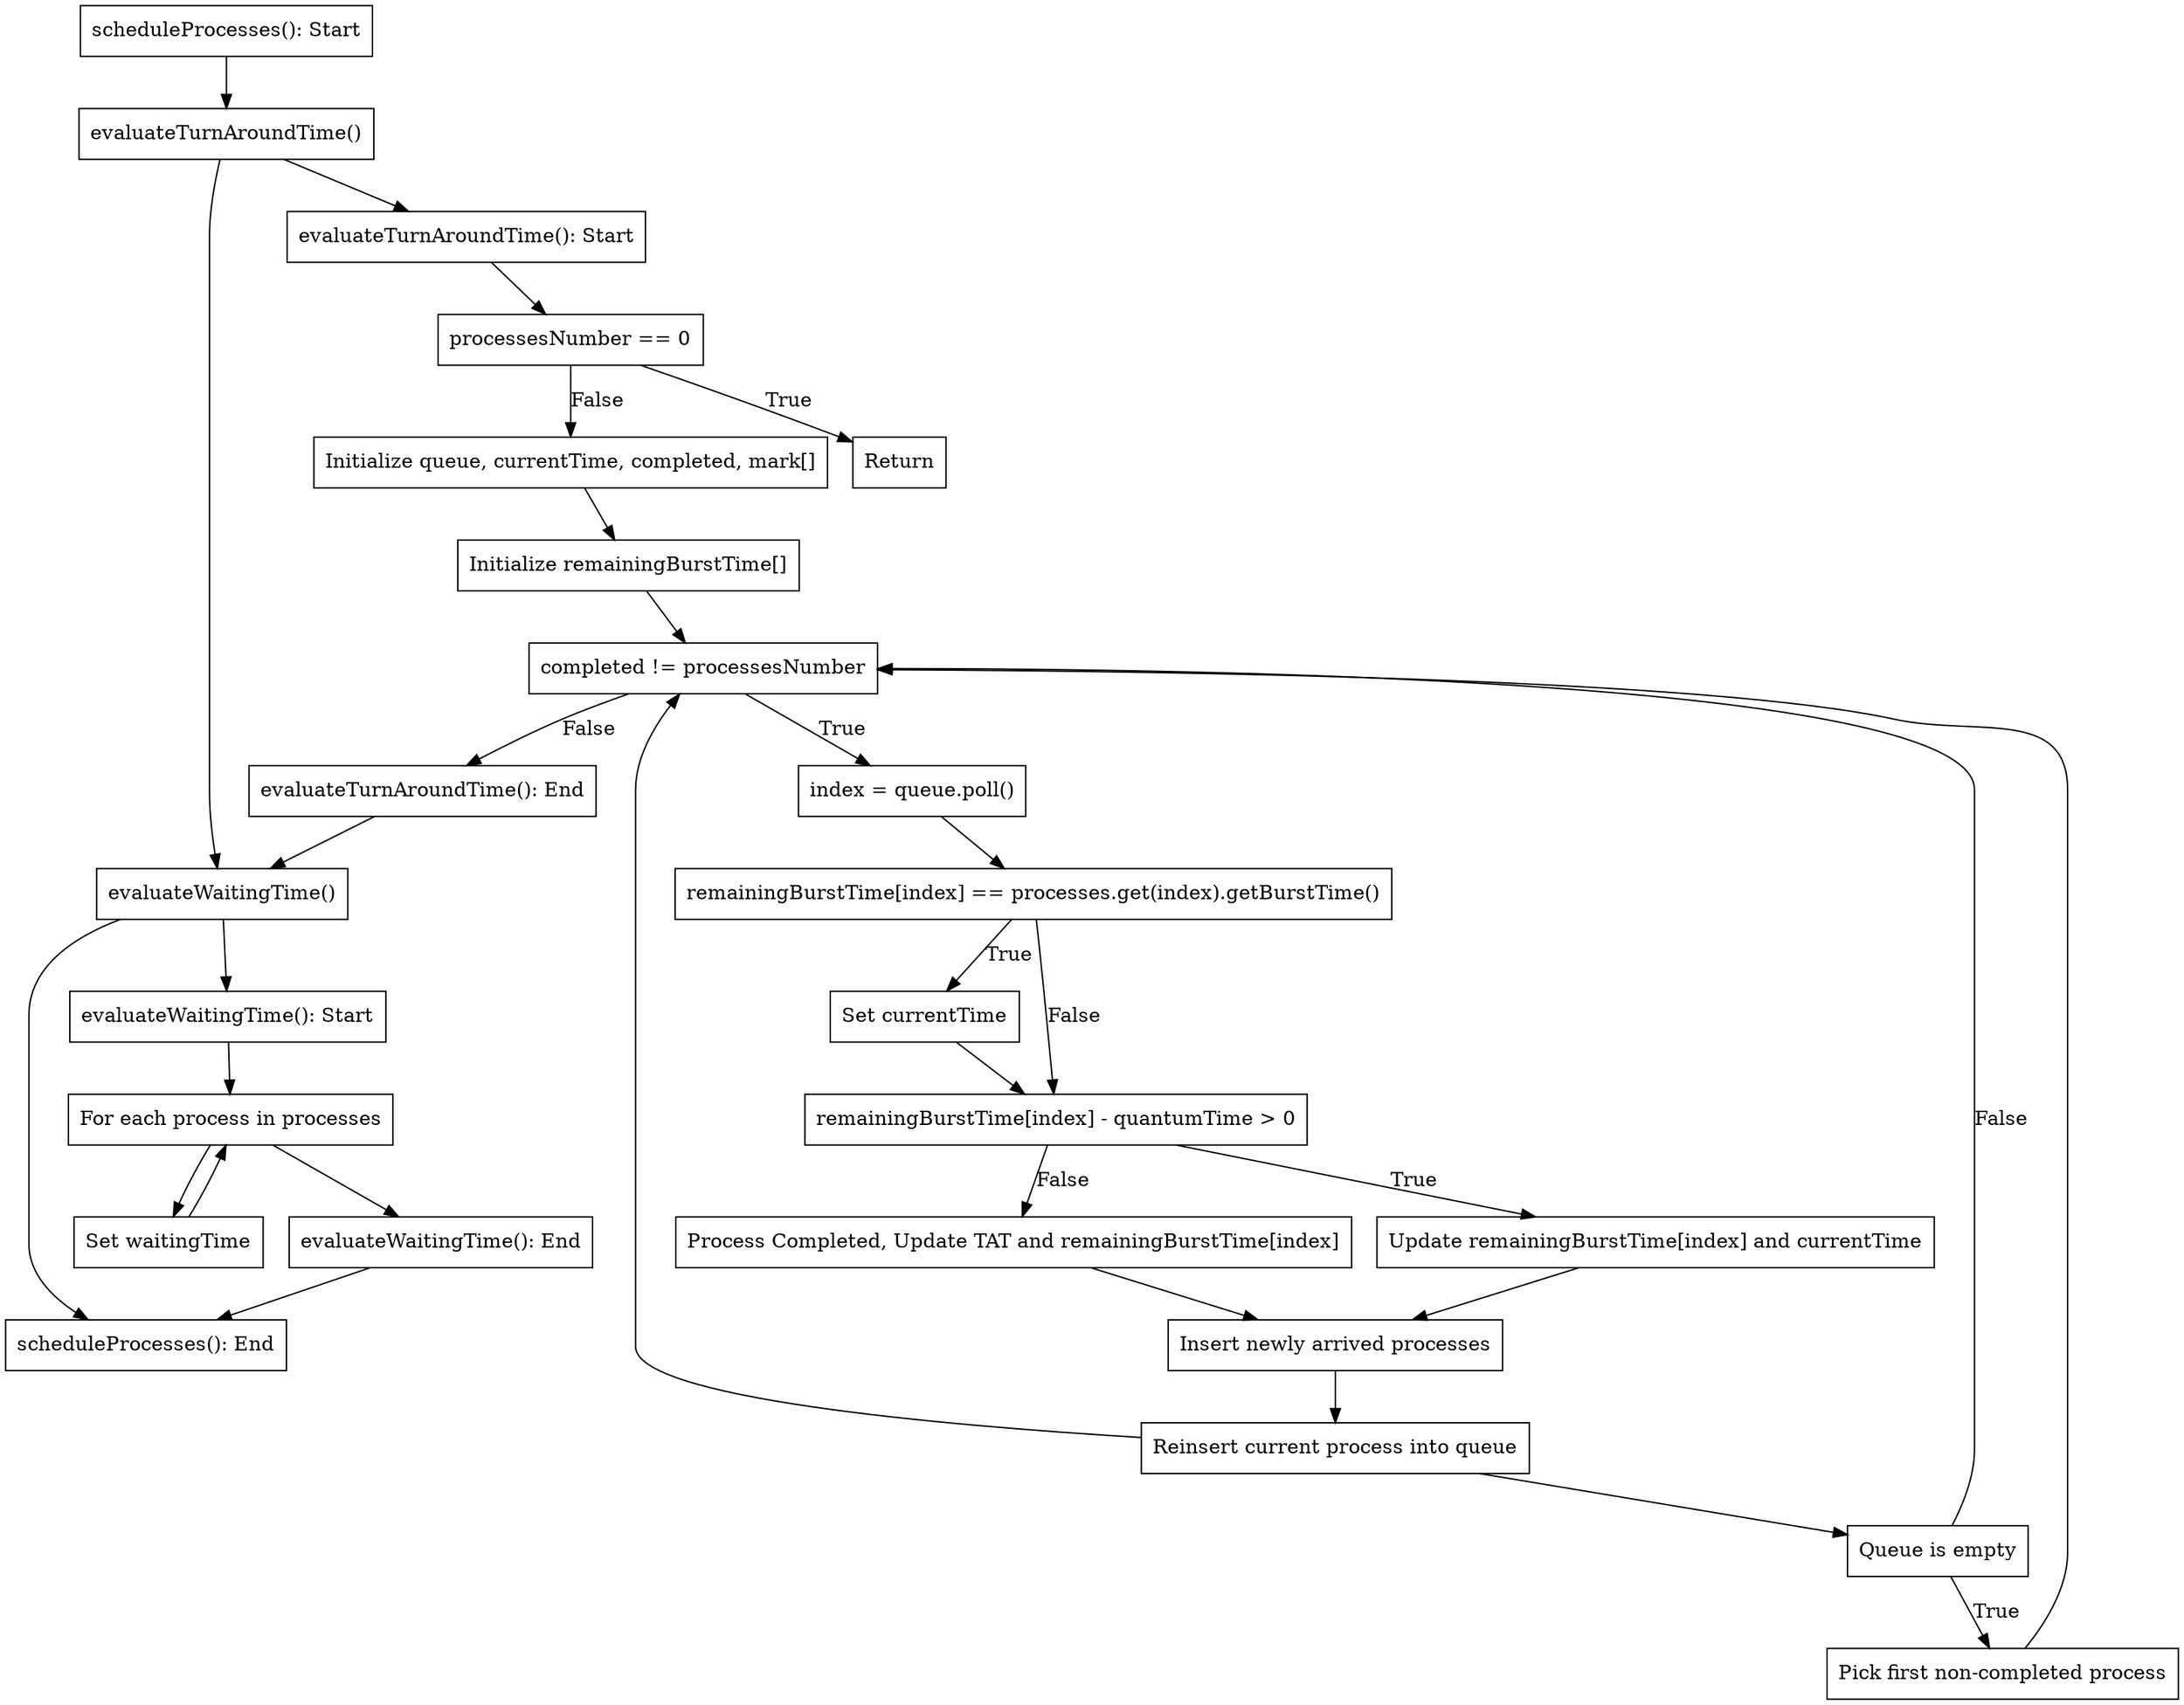 digraph RRSchedulingCFG {
    node [shape=box];

    // Method: scheduleProcesses
    scheduleProcesses_start [label="scheduleProcesses(): Start"];
    scheduleProcesses_evaluateTAT [label="evaluateTurnAroundTime()"];
    scheduleProcesses_evaluateWT [label="evaluateWaitingTime()"];
    scheduleProcesses_end [label="scheduleProcesses(): End"];
    
    scheduleProcesses_start -> scheduleProcesses_evaluateTAT;
    scheduleProcesses_evaluateTAT -> scheduleProcesses_evaluateWT;
    scheduleProcesses_evaluateWT -> scheduleProcesses_end;

    // Method: evaluateTurnAroundTime
    evaluateTAT_start [label="evaluateTurnAroundTime(): Start"];
    evaluateTAT_checkProcessesNumber [label="processesNumber == 0"];
    evaluateTAT_return [label="Return"];
    evaluateTAT_initQueue [label="Initialize queue, currentTime, completed, mark[]"];
    evaluateTAT_initRemainingBurstTime [label="Initialize remainingBurstTime[]"];
    evaluateTAT_whileCondition [label="completed != processesNumber"];
    evaluateTAT_indexPoll [label="index = queue.poll()"];
    evaluateTAT_checkBurstTime [label="remainingBurstTime[index] == processes.get(index).getBurstTime()"];
    evaluateTAT_setCurrentTime [label="Set currentTime"];
    evaluateTAT_remainingBurstGreaterQuantum [label="remainingBurstTime[index] - quantumTime > 0"];
    evaluateTAT_updateRemainingBurst [label="Update remainingBurstTime[index] and currentTime"];
    evaluateTAT_processCompleted [label="Process Completed, Update TAT and remainingBurstTime[index]"];
    evaluateTAT_insertNewProcesses [label="Insert newly arrived processes"];
    evaluateTAT_reinsertCurrentProcess [label="Reinsert current process into queue"];
    evaluateTAT_queueEmpty [label="Queue is empty"];
    evaluateTAT_pickFirstProcess [label="Pick first non-completed process"];
    evaluateTAT_end [label="evaluateTurnAroundTime(): End"];

    // Evaluate Turnaround Time Flow
    evaluateTAT_start -> evaluateTAT_checkProcessesNumber;
    evaluateTAT_checkProcessesNumber -> evaluateTAT_return [label="True"];
    evaluateTAT_checkProcessesNumber -> evaluateTAT_initQueue [label="False"];
    evaluateTAT_initQueue -> evaluateTAT_initRemainingBurstTime;
    evaluateTAT_initRemainingBurstTime -> evaluateTAT_whileCondition;
    evaluateTAT_whileCondition -> evaluateTAT_end [label="False"];
    evaluateTAT_whileCondition -> evaluateTAT_indexPoll [label="True"];
    evaluateTAT_indexPoll -> evaluateTAT_checkBurstTime;
    evaluateTAT_checkBurstTime -> evaluateTAT_setCurrentTime [label="True"];
    evaluateTAT_checkBurstTime -> evaluateTAT_remainingBurstGreaterQuantum [label="False"];
    evaluateTAT_setCurrentTime -> evaluateTAT_remainingBurstGreaterQuantum;
    evaluateTAT_remainingBurstGreaterQuantum -> evaluateTAT_updateRemainingBurst [label="True"];
    evaluateTAT_remainingBurstGreaterQuantum -> evaluateTAT_processCompleted [label="False"];
    evaluateTAT_updateRemainingBurst -> evaluateTAT_insertNewProcesses;
    evaluateTAT_processCompleted -> evaluateTAT_insertNewProcesses;
    evaluateTAT_insertNewProcesses -> evaluateTAT_reinsertCurrentProcess;
    evaluateTAT_reinsertCurrentProcess -> evaluateTAT_whileCondition;
    evaluateTAT_reinsertCurrentProcess -> evaluateTAT_queueEmpty;
    evaluateTAT_queueEmpty -> evaluateTAT_pickFirstProcess [label="True"];
    evaluateTAT_queueEmpty -> evaluateTAT_whileCondition [label="False"];
    evaluateTAT_pickFirstProcess -> evaluateTAT_whileCondition;

    // Method: evaluateWaitingTime
    evaluateWT_start [label="evaluateWaitingTime(): Start"];
    evaluateWT_loop [label="For each process in processes"];
    evaluateWT_setWT [label="Set waitingTime"];
    evaluateWT_end [label="evaluateWaitingTime(): End"];

    evaluateWT_start -> evaluateWT_loop;
    evaluateWT_loop -> evaluateWT_setWT;
    evaluateWT_setWT -> evaluateWT_loop;
    evaluateWT_loop -> evaluateWT_end;

    // Connect evaluateTurnAroundTime to scheduleProcesses
    scheduleProcesses_evaluateTAT -> evaluateTAT_start;
    evaluateTAT_end -> scheduleProcesses_evaluateWT;

    // Connect evaluateWaitingTime to scheduleProcesses
    scheduleProcesses_evaluateWT -> evaluateWT_start;
    evaluateWT_end -> scheduleProcesses_end;
}

